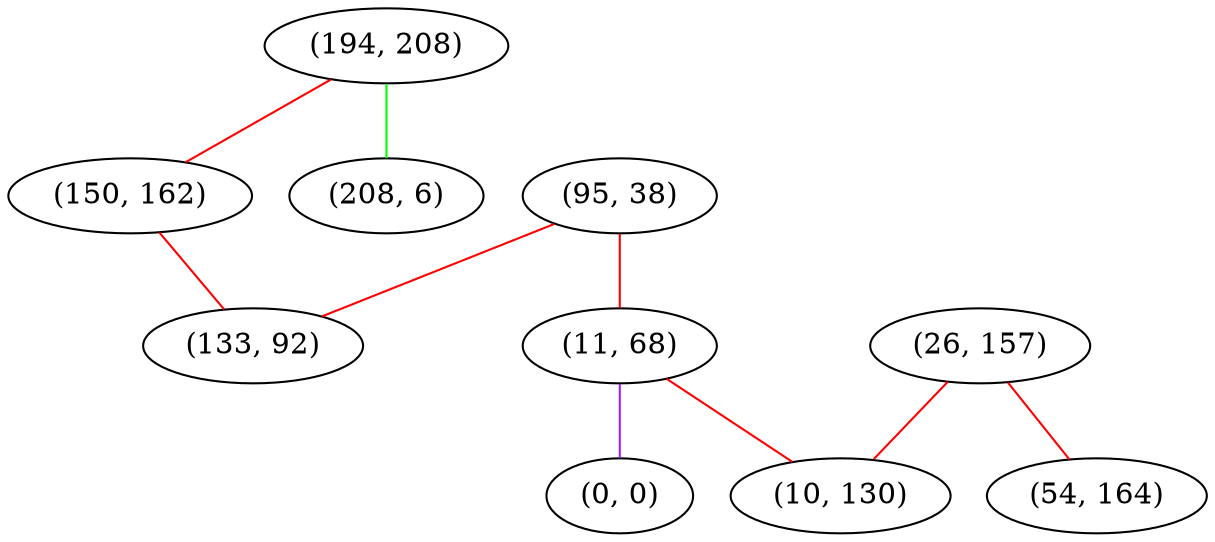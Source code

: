graph "" {
"(194, 208)";
"(95, 38)";
"(150, 162)";
"(11, 68)";
"(208, 6)";
"(26, 157)";
"(54, 164)";
"(0, 0)";
"(133, 92)";
"(10, 130)";
"(194, 208)" -- "(208, 6)"  [color=green, key=0, weight=2];
"(194, 208)" -- "(150, 162)"  [color=red, key=0, weight=1];
"(95, 38)" -- "(133, 92)"  [color=red, key=0, weight=1];
"(95, 38)" -- "(11, 68)"  [color=red, key=0, weight=1];
"(150, 162)" -- "(133, 92)"  [color=red, key=0, weight=1];
"(11, 68)" -- "(0, 0)"  [color=purple, key=0, weight=4];
"(11, 68)" -- "(10, 130)"  [color=red, key=0, weight=1];
"(26, 157)" -- "(54, 164)"  [color=red, key=0, weight=1];
"(26, 157)" -- "(10, 130)"  [color=red, key=0, weight=1];
}
